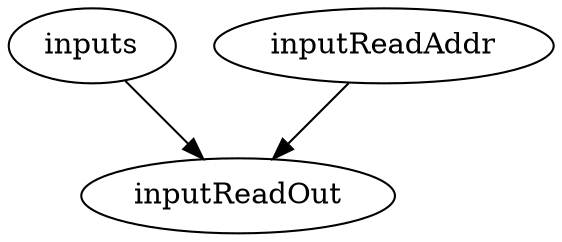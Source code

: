strict digraph "" {
	inputReadOut	 [complexity=0,
		importance=0.499999686387,
		rank=0.0];
	inputs	 [complexity=3,
		importance=0.749999843194,
		rank=0.249999947731];
	inputs -> inputReadOut;
	inputReadAddr	 [complexity=3,
		importance=0.749999843194,
		rank=0.249999947731];
	inputReadAddr -> inputReadOut;
}
